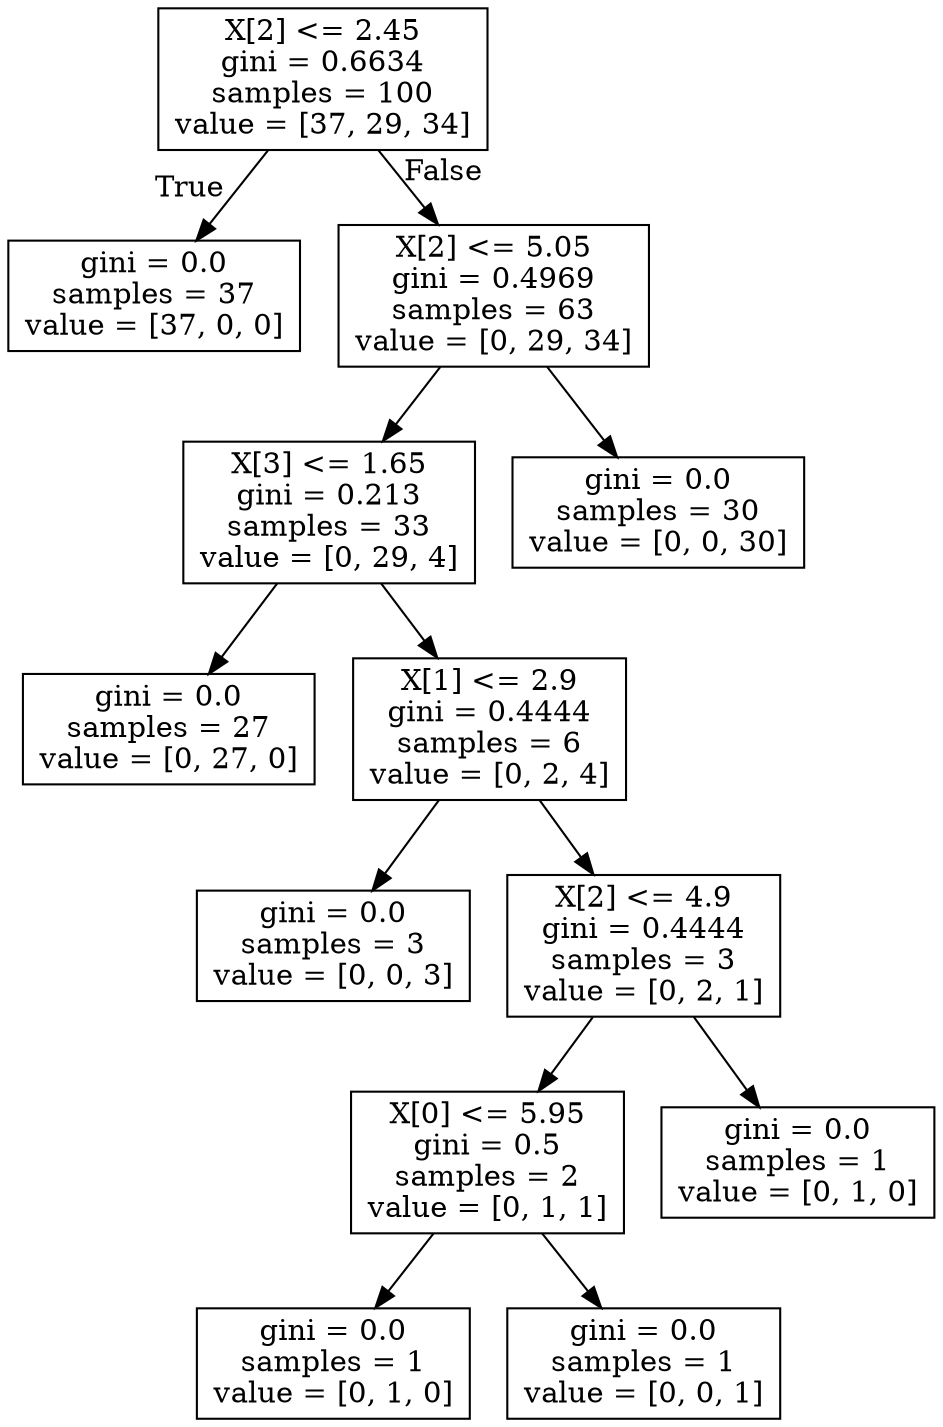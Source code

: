 digraph Tree {
node [shape=box] ;
0 [label="X[2] <= 2.45\ngini = 0.6634\nsamples = 100\nvalue = [37, 29, 34]"] ;
1 [label="gini = 0.0\nsamples = 37\nvalue = [37, 0, 0]"] ;
0 -> 1 [labeldistance=2.5, labelangle=45, headlabel="True"] ;
2 [label="X[2] <= 5.05\ngini = 0.4969\nsamples = 63\nvalue = [0, 29, 34]"] ;
0 -> 2 [labeldistance=2.5, labelangle=-45, headlabel="False"] ;
3 [label="X[3] <= 1.65\ngini = 0.213\nsamples = 33\nvalue = [0, 29, 4]"] ;
2 -> 3 ;
4 [label="gini = 0.0\nsamples = 27\nvalue = [0, 27, 0]"] ;
3 -> 4 ;
5 [label="X[1] <= 2.9\ngini = 0.4444\nsamples = 6\nvalue = [0, 2, 4]"] ;
3 -> 5 ;
6 [label="gini = 0.0\nsamples = 3\nvalue = [0, 0, 3]"] ;
5 -> 6 ;
7 [label="X[2] <= 4.9\ngini = 0.4444\nsamples = 3\nvalue = [0, 2, 1]"] ;
5 -> 7 ;
8 [label="X[0] <= 5.95\ngini = 0.5\nsamples = 2\nvalue = [0, 1, 1]"] ;
7 -> 8 ;
9 [label="gini = 0.0\nsamples = 1\nvalue = [0, 1, 0]"] ;
8 -> 9 ;
10 [label="gini = 0.0\nsamples = 1\nvalue = [0, 0, 1]"] ;
8 -> 10 ;
11 [label="gini = 0.0\nsamples = 1\nvalue = [0, 1, 0]"] ;
7 -> 11 ;
12 [label="gini = 0.0\nsamples = 30\nvalue = [0, 0, 30]"] ;
2 -> 12 ;
}